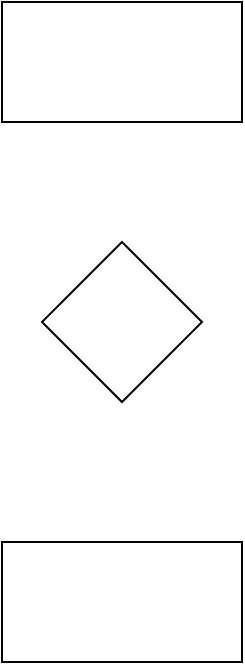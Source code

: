 <mxfile version="15.6.8" type="github">
  <diagram id="SIBTSu7aByFI1cETZLYr" name="Page-1">
    <mxGraphModel dx="1038" dy="536" grid="1" gridSize="10" guides="1" tooltips="1" connect="1" arrows="1" fold="1" page="1" pageScale="1" pageWidth="827" pageHeight="1169" math="0" shadow="0">
      <root>
        <mxCell id="0" />
        <mxCell id="1" parent="0" />
        <mxCell id="jdvh3gNXCF0khrtd3iCs-1" value="" style="rounded=0;whiteSpace=wrap;html=1;" vertex="1" parent="1">
          <mxGeometry x="200" y="80" width="120" height="60" as="geometry" />
        </mxCell>
        <mxCell id="jdvh3gNXCF0khrtd3iCs-2" value="" style="rhombus;whiteSpace=wrap;html=1;" vertex="1" parent="1">
          <mxGeometry x="220" y="200" width="80" height="80" as="geometry" />
        </mxCell>
        <mxCell id="jdvh3gNXCF0khrtd3iCs-3" value="" style="rounded=0;whiteSpace=wrap;html=1;" vertex="1" parent="1">
          <mxGeometry x="200" y="350" width="120" height="60" as="geometry" />
        </mxCell>
      </root>
    </mxGraphModel>
  </diagram>
</mxfile>
